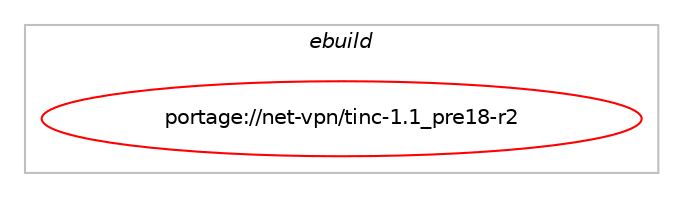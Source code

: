 digraph prolog {

# *************
# Graph options
# *************

newrank=true;
concentrate=true;
compound=true;
graph [rankdir=LR,fontname=Helvetica,fontsize=10,ranksep=1.5];#, ranksep=2.5, nodesep=0.2];
edge  [arrowhead=vee];
node  [fontname=Helvetica,fontsize=10];

# **********
# The ebuild
# **********

subgraph cluster_leftcol {
color=gray;
label=<<i>ebuild</i>>;
id [label="portage://net-vpn/tinc-1.1_pre18-r2", color=red, width=4, href="../net-vpn/tinc-1.1_pre18-r2.svg"];
}

# ****************
# The dependencies
# ****************

subgraph cluster_midcol {
color=gray;
label=<<i>dependencies</i>>;
subgraph cluster_compile {
fillcolor="#eeeeee";
style=filled;
label=<<i>compile</i>>;
# *** BEGIN UNKNOWN DEPENDENCY TYPE (TODO) ***
# id -> equal(use_conditional_group(positive,lzo,portage://net-vpn/tinc-1.1_pre18-r2,[package_dependency(portage://net-vpn/tinc-1.1_pre18-r2,install,no,dev-libs,lzo,none,[,,],[slot(2)],[])]))
# *** END UNKNOWN DEPENDENCY TYPE (TODO) ***

# *** BEGIN UNKNOWN DEPENDENCY TYPE (TODO) ***
# id -> equal(use_conditional_group(positive,ncurses,portage://net-vpn/tinc-1.1_pre18-r2,[package_dependency(portage://net-vpn/tinc-1.1_pre18-r2,install,no,sys-libs,ncurses,none,[,,],any_same_slot,[])]))
# *** END UNKNOWN DEPENDENCY TYPE (TODO) ***

# *** BEGIN UNKNOWN DEPENDENCY TYPE (TODO) ***
# id -> equal(use_conditional_group(positive,readline,portage://net-vpn/tinc-1.1_pre18-r2,[package_dependency(portage://net-vpn/tinc-1.1_pre18-r2,install,no,sys-libs,readline,none,[,,],any_same_slot,[])]))
# *** END UNKNOWN DEPENDENCY TYPE (TODO) ***

# *** BEGIN UNKNOWN DEPENDENCY TYPE (TODO) ***
# id -> equal(use_conditional_group(positive,ssl,portage://net-vpn/tinc-1.1_pre18-r2,[package_dependency(portage://net-vpn/tinc-1.1_pre18-r2,install,no,dev-libs,openssl,none,[,,],[slot(0),equal],[])]))
# *** END UNKNOWN DEPENDENCY TYPE (TODO) ***

# *** BEGIN UNKNOWN DEPENDENCY TYPE (TODO) ***
# id -> equal(use_conditional_group(positive,upnp,portage://net-vpn/tinc-1.1_pre18-r2,[package_dependency(portage://net-vpn/tinc-1.1_pre18-r2,install,no,net-libs,miniupnpc,none,[,,],any_same_slot,[])]))
# *** END UNKNOWN DEPENDENCY TYPE (TODO) ***

# *** BEGIN UNKNOWN DEPENDENCY TYPE (TODO) ***
# id -> equal(use_conditional_group(positive,zlib,portage://net-vpn/tinc-1.1_pre18-r2,[package_dependency(portage://net-vpn/tinc-1.1_pre18-r2,install,no,sys-libs,zlib,none,[,,],[],[])]))
# *** END UNKNOWN DEPENDENCY TYPE (TODO) ***

}
subgraph cluster_compileandrun {
fillcolor="#eeeeee";
style=filled;
label=<<i>compile and run</i>>;
}
subgraph cluster_run {
fillcolor="#eeeeee";
style=filled;
label=<<i>run</i>>;
# *** BEGIN UNKNOWN DEPENDENCY TYPE (TODO) ***
# id -> equal(use_conditional_group(positive,lzo,portage://net-vpn/tinc-1.1_pre18-r2,[package_dependency(portage://net-vpn/tinc-1.1_pre18-r2,run,no,dev-libs,lzo,none,[,,],[slot(2)],[])]))
# *** END UNKNOWN DEPENDENCY TYPE (TODO) ***

# *** BEGIN UNKNOWN DEPENDENCY TYPE (TODO) ***
# id -> equal(use_conditional_group(positive,ncurses,portage://net-vpn/tinc-1.1_pre18-r2,[package_dependency(portage://net-vpn/tinc-1.1_pre18-r2,run,no,sys-libs,ncurses,none,[,,],any_same_slot,[])]))
# *** END UNKNOWN DEPENDENCY TYPE (TODO) ***

# *** BEGIN UNKNOWN DEPENDENCY TYPE (TODO) ***
# id -> equal(use_conditional_group(positive,readline,portage://net-vpn/tinc-1.1_pre18-r2,[package_dependency(portage://net-vpn/tinc-1.1_pre18-r2,run,no,sys-libs,readline,none,[,,],any_same_slot,[])]))
# *** END UNKNOWN DEPENDENCY TYPE (TODO) ***

# *** BEGIN UNKNOWN DEPENDENCY TYPE (TODO) ***
# id -> equal(use_conditional_group(positive,ssl,portage://net-vpn/tinc-1.1_pre18-r2,[package_dependency(portage://net-vpn/tinc-1.1_pre18-r2,run,no,dev-libs,openssl,none,[,,],[slot(0),equal],[])]))
# *** END UNKNOWN DEPENDENCY TYPE (TODO) ***

# *** BEGIN UNKNOWN DEPENDENCY TYPE (TODO) ***
# id -> equal(use_conditional_group(positive,upnp,portage://net-vpn/tinc-1.1_pre18-r2,[package_dependency(portage://net-vpn/tinc-1.1_pre18-r2,run,no,net-libs,miniupnpc,none,[,,],any_same_slot,[])]))
# *** END UNKNOWN DEPENDENCY TYPE (TODO) ***

# *** BEGIN UNKNOWN DEPENDENCY TYPE (TODO) ***
# id -> equal(use_conditional_group(positive,vde,portage://net-vpn/tinc-1.1_pre18-r2,[package_dependency(portage://net-vpn/tinc-1.1_pre18-r2,run,no,net-misc,vde,none,[,,],[],[])]))
# *** END UNKNOWN DEPENDENCY TYPE (TODO) ***

# *** BEGIN UNKNOWN DEPENDENCY TYPE (TODO) ***
# id -> equal(use_conditional_group(positive,zlib,portage://net-vpn/tinc-1.1_pre18-r2,[package_dependency(portage://net-vpn/tinc-1.1_pre18-r2,run,no,sys-libs,zlib,none,[,,],[],[])]))
# *** END UNKNOWN DEPENDENCY TYPE (TODO) ***

}
}

# **************
# The candidates
# **************

subgraph cluster_choices {
rank=same;
color=gray;
label=<<i>candidates</i>>;

}

}
